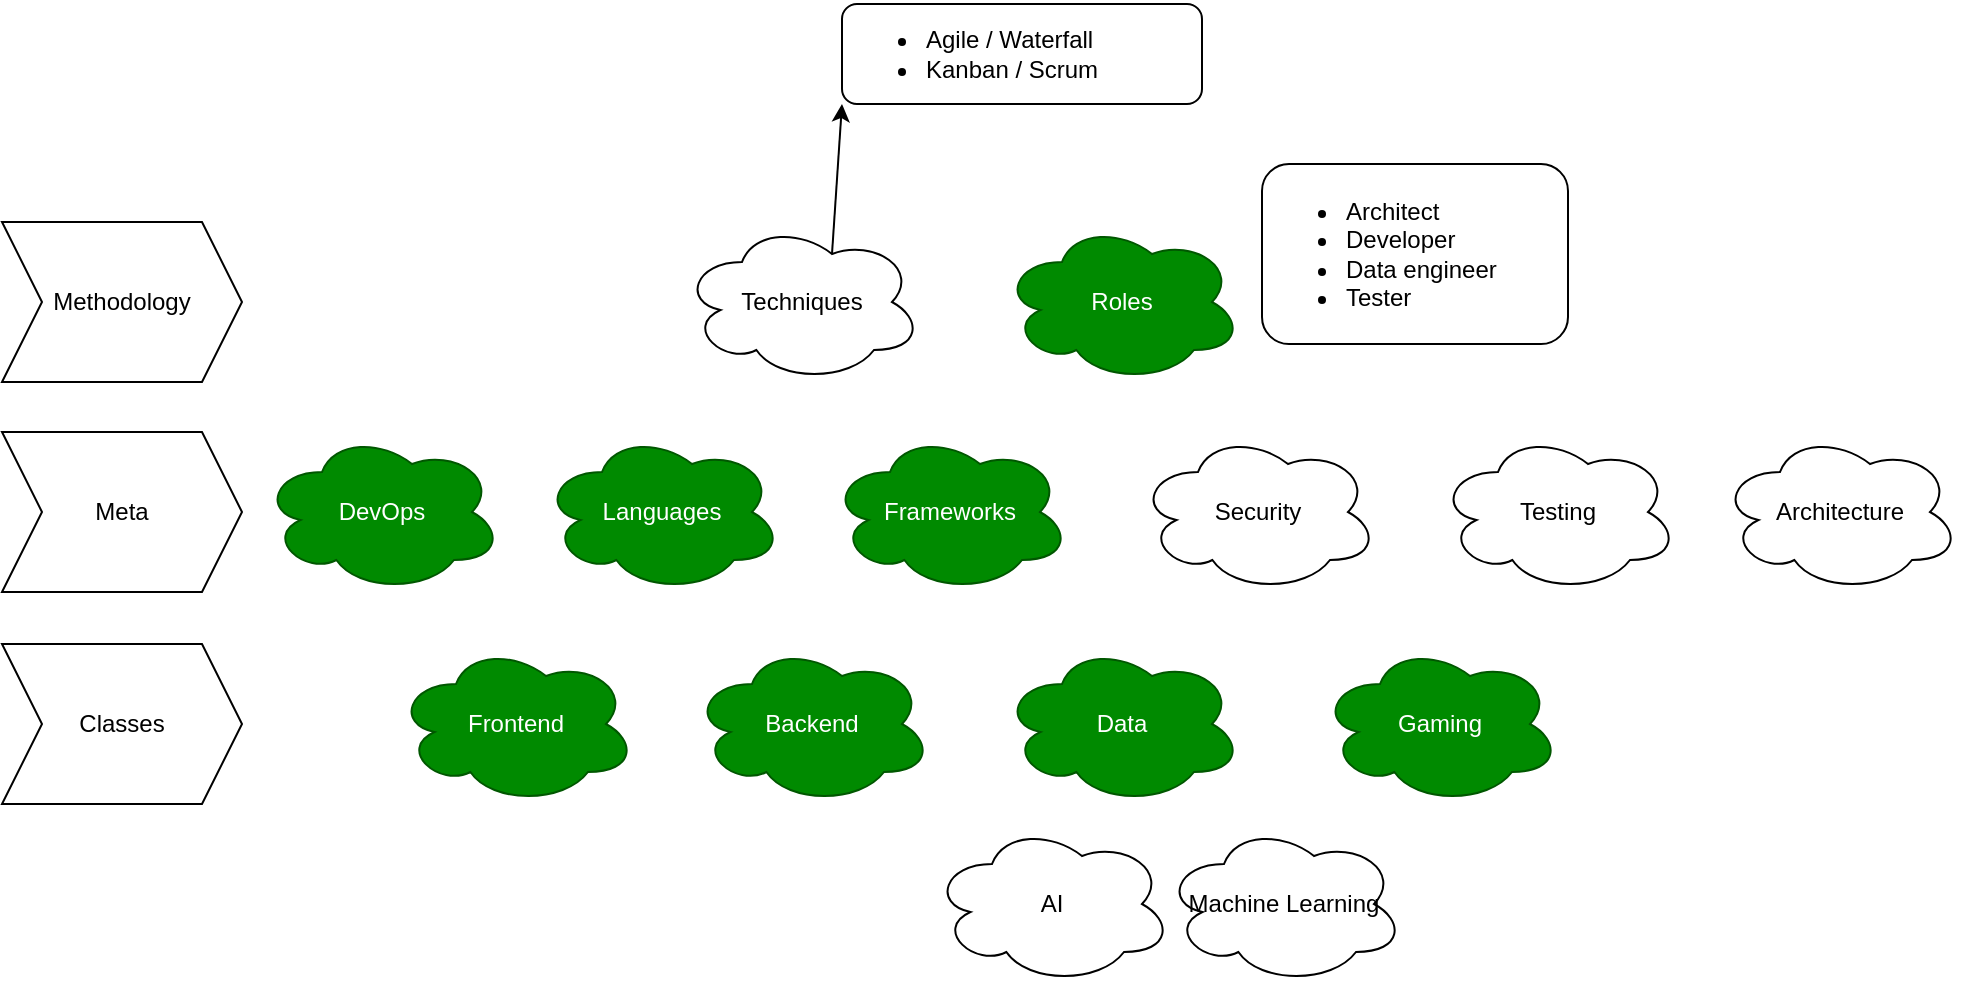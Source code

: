 <mxfile>
    <diagram id="NTggyJCynQgeLz50KwM_" name="Page-1">
        <mxGraphModel dx="1118" dy="782" grid="1" gridSize="10" guides="1" tooltips="1" connect="1" arrows="1" fold="1" page="1" pageScale="1" pageWidth="1169" pageHeight="827" math="0" shadow="0">
            <root>
                <mxCell id="0"/>
                <mxCell id="1" parent="0"/>
                <mxCell id="2" value="Languages" style="ellipse;shape=cloud;whiteSpace=wrap;html=1;fillColor=#008a00;fontColor=#ffffff;strokeColor=#005700;" vertex="1" parent="1">
                    <mxGeometry x="281" y="304" width="120" height="80" as="geometry"/>
                </mxCell>
                <mxCell id="3" value="Frameworks" style="ellipse;shape=cloud;whiteSpace=wrap;html=1;fillColor=#008a00;fontColor=#ffffff;strokeColor=#005700;" vertex="1" parent="1">
                    <mxGeometry x="425" y="304" width="120" height="80" as="geometry"/>
                </mxCell>
                <mxCell id="12" style="edgeStyle=none;html=1;exitX=0.625;exitY=0.2;exitDx=0;exitDy=0;exitPerimeter=0;entryX=0;entryY=1;entryDx=0;entryDy=0;" edge="1" parent="1" source="4" target="10">
                    <mxGeometry relative="1" as="geometry"/>
                </mxCell>
                <mxCell id="4" value="Techniques" style="ellipse;shape=cloud;whiteSpace=wrap;html=1;" vertex="1" parent="1">
                    <mxGeometry x="351" y="199" width="120" height="80" as="geometry"/>
                </mxCell>
                <mxCell id="5" value="Frontend" style="ellipse;shape=cloud;whiteSpace=wrap;html=1;fillColor=#008a00;fontColor=#ffffff;strokeColor=#005700;" vertex="1" parent="1">
                    <mxGeometry x="208" y="410" width="120" height="80" as="geometry"/>
                </mxCell>
                <mxCell id="6" value="Backend" style="ellipse;shape=cloud;whiteSpace=wrap;html=1;fillColor=#008a00;fontColor=#ffffff;strokeColor=#005700;" vertex="1" parent="1">
                    <mxGeometry x="356" y="410" width="120" height="80" as="geometry"/>
                </mxCell>
                <mxCell id="7" value="Data" style="ellipse;shape=cloud;whiteSpace=wrap;html=1;fillColor=#008a00;fontColor=#ffffff;strokeColor=#005700;" vertex="1" parent="1">
                    <mxGeometry x="511" y="410" width="120" height="80" as="geometry"/>
                </mxCell>
                <mxCell id="8" value="Machine Learning" style="ellipse;shape=cloud;whiteSpace=wrap;html=1;" vertex="1" parent="1">
                    <mxGeometry x="592" y="500" width="120" height="80" as="geometry"/>
                </mxCell>
                <mxCell id="9" value="AI" style="ellipse;shape=cloud;whiteSpace=wrap;html=1;" vertex="1" parent="1">
                    <mxGeometry x="476" y="500" width="120" height="80" as="geometry"/>
                </mxCell>
                <mxCell id="10" value="&lt;ul&gt;&lt;li&gt;&lt;span&gt;Agile / W&lt;/span&gt;aterfall&lt;/li&gt;&lt;li&gt;&lt;span&gt;Kanban / Scrum&lt;br&gt;&lt;/span&gt;&lt;/li&gt;&lt;/ul&gt;" style="rounded=1;whiteSpace=wrap;html=1;align=left;" vertex="1" parent="1">
                    <mxGeometry x="431" y="90" width="180" height="50" as="geometry"/>
                </mxCell>
                <mxCell id="14" value="Security" style="ellipse;shape=cloud;whiteSpace=wrap;html=1;" vertex="1" parent="1">
                    <mxGeometry x="579" y="304" width="120" height="80" as="geometry"/>
                </mxCell>
                <mxCell id="15" value="Roles" style="ellipse;shape=cloud;whiteSpace=wrap;html=1;fillColor=#008a00;fontColor=#ffffff;strokeColor=#005700;" vertex="1" parent="1">
                    <mxGeometry x="511" y="199" width="120" height="80" as="geometry"/>
                </mxCell>
                <mxCell id="16" value="&lt;ul&gt;&lt;li&gt;&lt;span&gt;Architect&lt;/span&gt;&lt;/li&gt;&lt;li&gt;&lt;span&gt;Developer&lt;/span&gt;&lt;br&gt;&lt;/li&gt;&lt;li&gt;&lt;span&gt;Data engineer&lt;/span&gt;&lt;/li&gt;&lt;li&gt;&lt;span&gt;Tester&lt;/span&gt;&lt;/li&gt;&lt;/ul&gt;" style="rounded=1;whiteSpace=wrap;html=1;align=left;" vertex="1" parent="1">
                    <mxGeometry x="641" y="170" width="153" height="90" as="geometry"/>
                </mxCell>
                <mxCell id="18" value="Testing" style="ellipse;shape=cloud;whiteSpace=wrap;html=1;" vertex="1" parent="1">
                    <mxGeometry x="729" y="304" width="120" height="80" as="geometry"/>
                </mxCell>
                <mxCell id="19" value="DevOps" style="ellipse;shape=cloud;whiteSpace=wrap;html=1;fillColor=#008a00;fontColor=#ffffff;strokeColor=#005700;" vertex="1" parent="1">
                    <mxGeometry x="141" y="304" width="120" height="80" as="geometry"/>
                </mxCell>
                <mxCell id="20" value="Methodology" style="shape=step;perimeter=stepPerimeter;whiteSpace=wrap;html=1;fixedSize=1;" vertex="1" parent="1">
                    <mxGeometry x="11" y="199" width="120" height="80" as="geometry"/>
                </mxCell>
                <mxCell id="21" value="Meta" style="shape=step;perimeter=stepPerimeter;whiteSpace=wrap;html=1;fixedSize=1;" vertex="1" parent="1">
                    <mxGeometry x="11" y="304" width="120" height="80" as="geometry"/>
                </mxCell>
                <mxCell id="22" value="Classes" style="shape=step;perimeter=stepPerimeter;whiteSpace=wrap;html=1;fixedSize=1;" vertex="1" parent="1">
                    <mxGeometry x="11" y="410" width="120" height="80" as="geometry"/>
                </mxCell>
                <mxCell id="23" value="Gaming" style="ellipse;shape=cloud;whiteSpace=wrap;html=1;fillColor=#008a00;fontColor=#ffffff;strokeColor=#005700;" vertex="1" parent="1">
                    <mxGeometry x="670" y="410" width="120" height="80" as="geometry"/>
                </mxCell>
                <mxCell id="24" value="Architecture" style="ellipse;shape=cloud;whiteSpace=wrap;html=1;" vertex="1" parent="1">
                    <mxGeometry x="870" y="304" width="120" height="80" as="geometry"/>
                </mxCell>
            </root>
        </mxGraphModel>
    </diagram>
</mxfile>